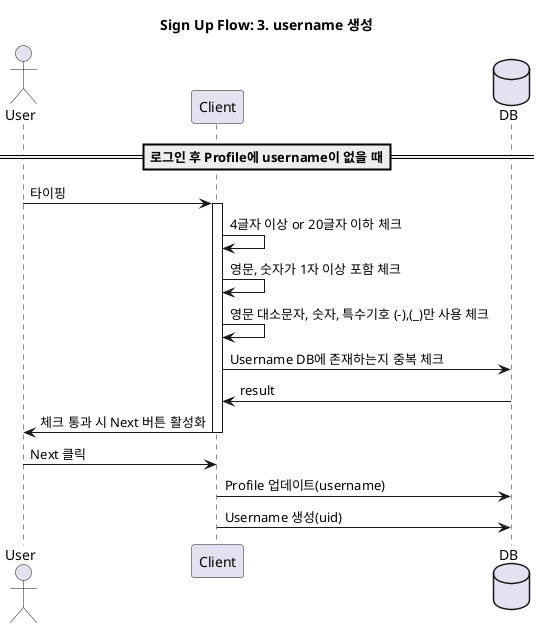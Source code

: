 @startuml

skinparam Shadowing false
title Sign Up Flow: 3. username 생성

actor User as U
participant Client as C1
database DB

==로그인 후 Profile에 username이 없을 때==

U->C1: 타이핑
activate C1
C1->C1: 4글자 이상 or 20글자 이하 체크
C1->C1: 영문, 숫자가 1자 이상 포함 체크
C1->C1: 영문 대소문자, 숫자, 특수기호 (-),(_)만 사용 체크
C1->DB: Username DB에 존재하는지 중복 체크
DB->C1: result
C1->U: 체크 통과 시 Next 버튼 활성화
deactivate C1
U->C1: Next 클릭
C1->DB: Profile 업데이트(username)
C1->DB: Username 생성(uid)

@enduml
